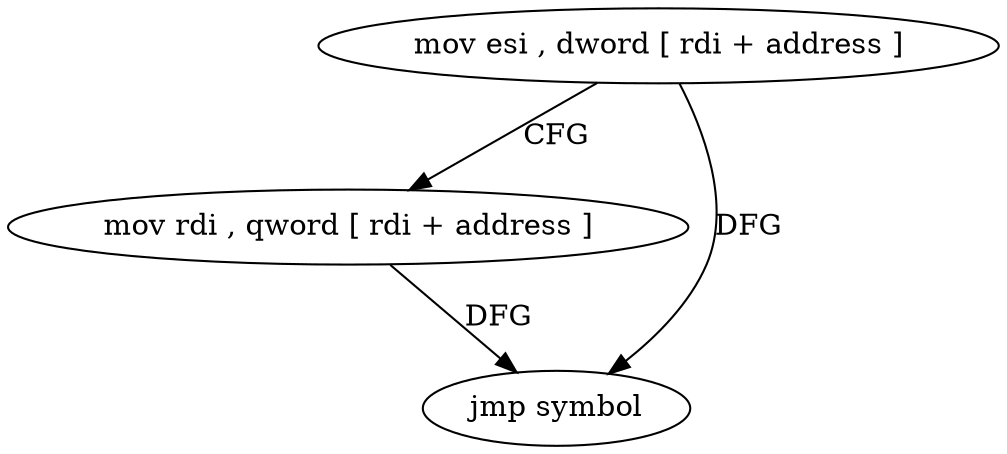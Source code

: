 digraph "func" {
"85216" [label = "mov esi , dword [ rdi + address ]" ]
"85219" [label = "mov rdi , qword [ rdi + address ]" ]
"85223" [label = "jmp symbol" ]
"85216" -> "85219" [ label = "CFG" ]
"85216" -> "85223" [ label = "DFG" ]
"85219" -> "85223" [ label = "DFG" ]
}

